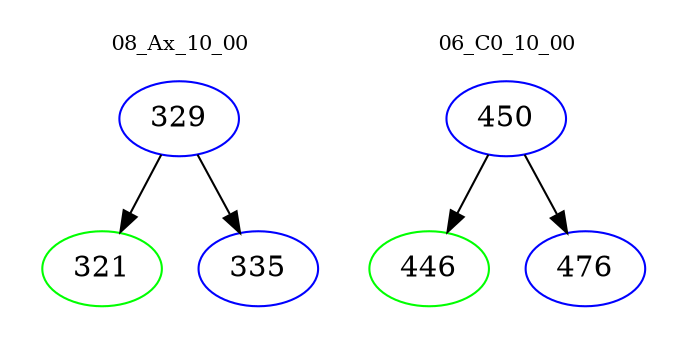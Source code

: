 digraph{
subgraph cluster_0 {
color = white
label = "08_Ax_10_00";
fontsize=10;
T0_329 [label="329", color="blue"]
T0_329 -> T0_321 [color="black"]
T0_321 [label="321", color="green"]
T0_329 -> T0_335 [color="black"]
T0_335 [label="335", color="blue"]
}
subgraph cluster_1 {
color = white
label = "06_C0_10_00";
fontsize=10;
T1_450 [label="450", color="blue"]
T1_450 -> T1_446 [color="black"]
T1_446 [label="446", color="green"]
T1_450 -> T1_476 [color="black"]
T1_476 [label="476", color="blue"]
}
}
